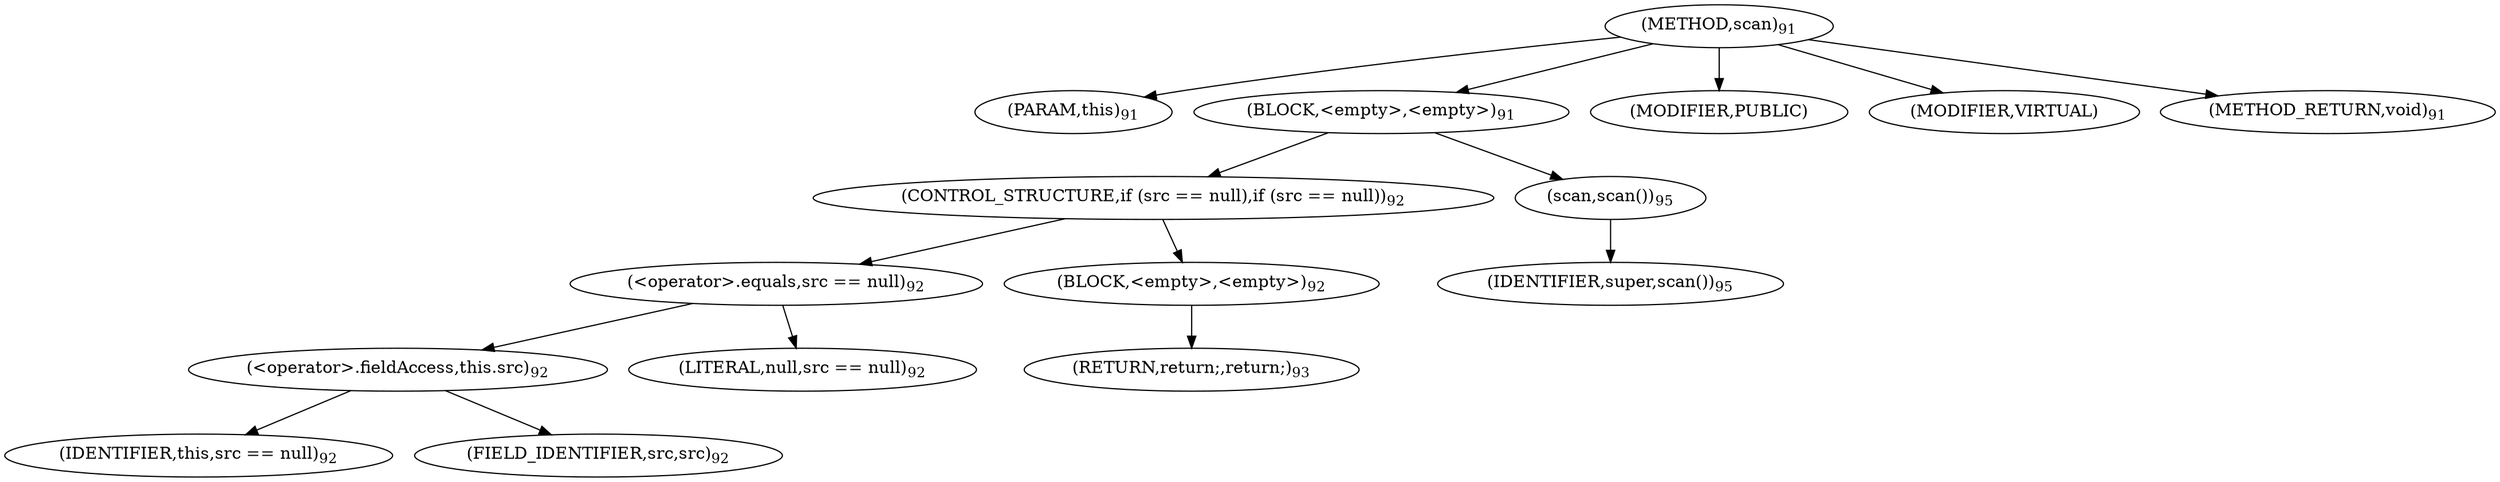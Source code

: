 digraph "scan" {  
"69" [label = <(METHOD,scan)<SUB>91</SUB>> ]
"70" [label = <(PARAM,this)<SUB>91</SUB>> ]
"71" [label = <(BLOCK,&lt;empty&gt;,&lt;empty&gt;)<SUB>91</SUB>> ]
"72" [label = <(CONTROL_STRUCTURE,if (src == null),if (src == null))<SUB>92</SUB>> ]
"73" [label = <(&lt;operator&gt;.equals,src == null)<SUB>92</SUB>> ]
"74" [label = <(&lt;operator&gt;.fieldAccess,this.src)<SUB>92</SUB>> ]
"75" [label = <(IDENTIFIER,this,src == null)<SUB>92</SUB>> ]
"76" [label = <(FIELD_IDENTIFIER,src,src)<SUB>92</SUB>> ]
"77" [label = <(LITERAL,null,src == null)<SUB>92</SUB>> ]
"78" [label = <(BLOCK,&lt;empty&gt;,&lt;empty&gt;)<SUB>92</SUB>> ]
"79" [label = <(RETURN,return;,return;)<SUB>93</SUB>> ]
"80" [label = <(scan,scan())<SUB>95</SUB>> ]
"81" [label = <(IDENTIFIER,super,scan())<SUB>95</SUB>> ]
"82" [label = <(MODIFIER,PUBLIC)> ]
"83" [label = <(MODIFIER,VIRTUAL)> ]
"84" [label = <(METHOD_RETURN,void)<SUB>91</SUB>> ]
  "69" -> "70" 
  "69" -> "71" 
  "69" -> "82" 
  "69" -> "83" 
  "69" -> "84" 
  "71" -> "72" 
  "71" -> "80" 
  "72" -> "73" 
  "72" -> "78" 
  "73" -> "74" 
  "73" -> "77" 
  "74" -> "75" 
  "74" -> "76" 
  "78" -> "79" 
  "80" -> "81" 
}
